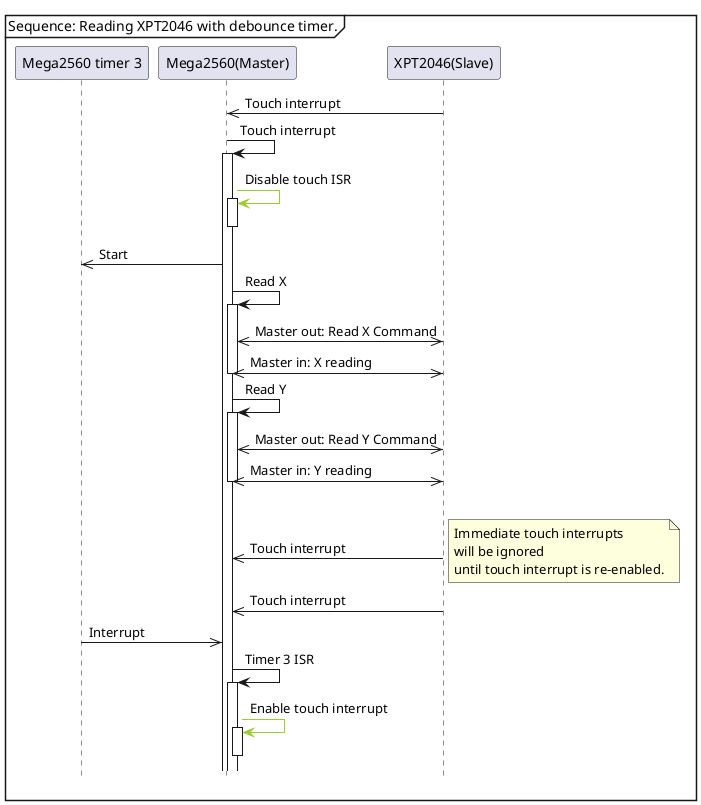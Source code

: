 @startuml
hide footbox
skinparam shadowing false

mainframe Sequence: Reading XPT2046 with debounce timer.

participant "Mega2560 timer 3"
participant "Mega2560(Master)"
participant "XPT2046(Slave)"

"Mega2560(Master)"<<-"XPT2046(Slave)" : Touch interrupt
"Mega2560(Master)"->"Mega2560(Master)"++ : Touch interrupt 
"Mega2560(Master)"-[#YellowGreen]>"Mega2560(Master)"++ : Disable touch ISR
deactivate "Mega2560(Master)"
"Mega2560 timer 3"<<-"Mega2560(Master)" : Start


"Mega2560(Master)"->"Mega2560(Master)" ++ : Read X
"Mega2560(Master)"<<->>"XPT2046(Slave)" : Master out: Read X Command
"Mega2560(Master)"<<->>"XPT2046(Slave)" : Master in: X reading
deactivate "Mega2560(Master)"
"Mega2560(Master)"->"Mega2560(Master)" ++ : Read Y
"Mega2560(Master)"<<->>"XPT2046(Slave)" : Master out: Read Y Command
"Mega2560(Master)"<<->>"XPT2046(Slave)" : Master in: Y reading
deactivate "Mega2560(Master)"
|||
"Mega2560(Master)"<<-"XPT2046(Slave)" : Touch interrupt
note right : Immediate touch interrupts\nwill be ignored\nuntil touch interrupt is re-enabled.

"Mega2560(Master)"<<-"XPT2046(Slave)" : Touch interrupt


"Mega2560 timer 3"->>"Mega2560(Master)" : Interrupt
"Mega2560(Master)"->"Mega2560(Master)" ++ : Timer 3 ISR
"Mega2560(Master)"-[#YellowGreen]>"Mega2560(Master)" ++ : Enable touch interrupt
deactivate "Mega2560(Master)"





@enduml